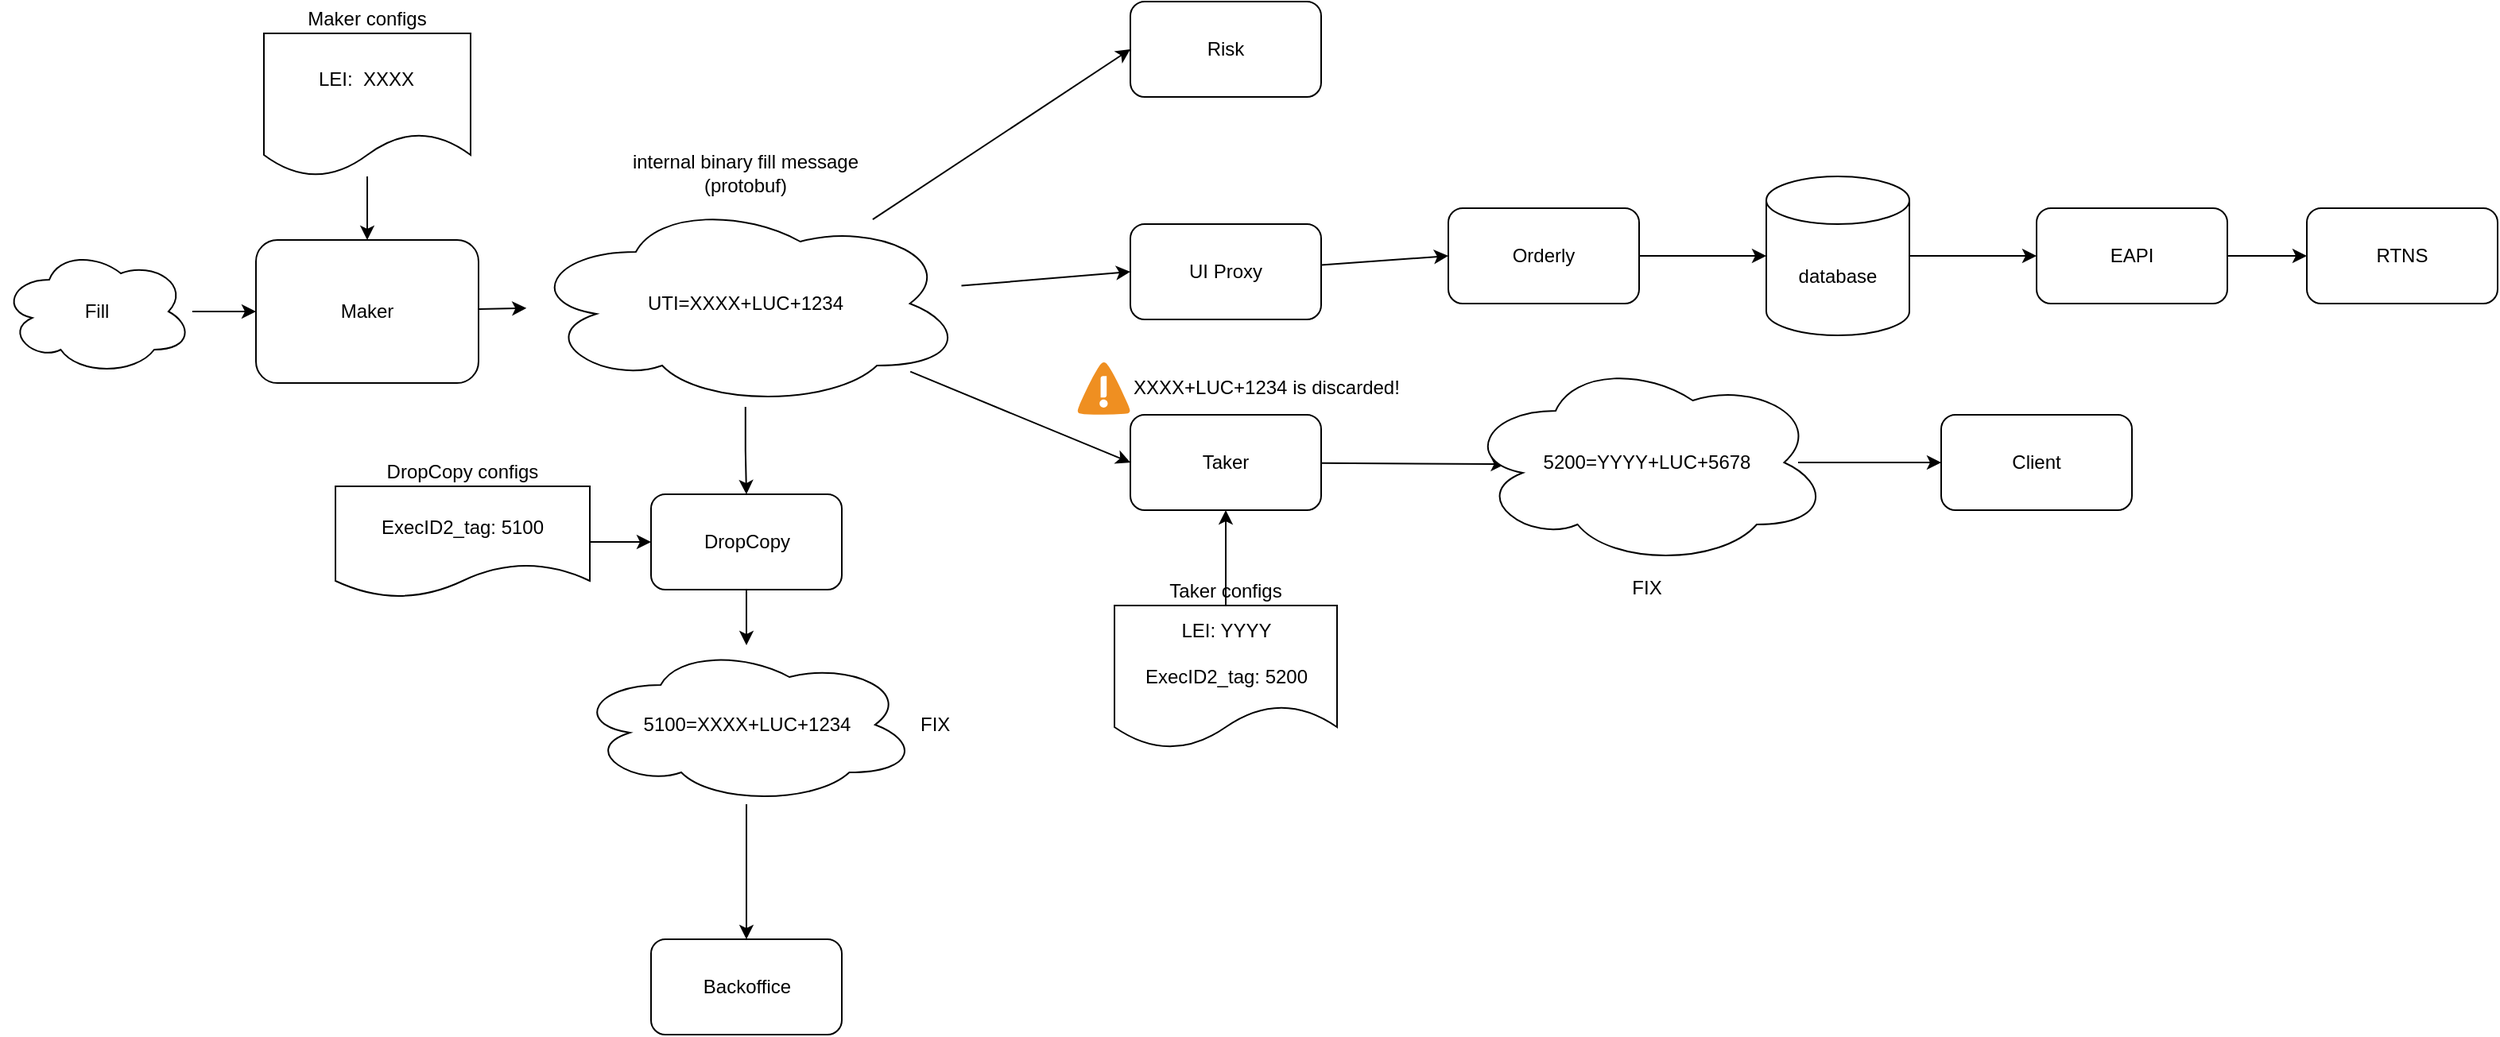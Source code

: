 <mxfile version="18.1.2" type="github">
  <diagram id="UkKoUpquB2zs1tKFholc" name="Page-1">
    <mxGraphModel dx="2062" dy="1112" grid="1" gridSize="10" guides="1" tooltips="1" connect="1" arrows="1" fold="1" page="1" pageScale="1" pageWidth="1654" pageHeight="1169" math="0" shadow="0">
      <root>
        <mxCell id="0" />
        <mxCell id="1" parent="0" />
        <mxCell id="_PZYunoZqGTAglqlT3PF-54" style="edgeStyle=none;rounded=0;orthogonalLoop=1;jettySize=auto;html=1;" edge="1" parent="1" source="_PZYunoZqGTAglqlT3PF-1" target="_PZYunoZqGTAglqlT3PF-9">
          <mxGeometry relative="1" as="geometry" />
        </mxCell>
        <mxCell id="_PZYunoZqGTAglqlT3PF-1" value="&lt;div&gt;Maker&lt;/div&gt;" style="rounded=1;whiteSpace=wrap;html=1;" vertex="1" parent="1">
          <mxGeometry x="190" y="360" width="140" height="90" as="geometry" />
        </mxCell>
        <mxCell id="_PZYunoZqGTAglqlT3PF-5" value="" style="group" vertex="1" connectable="0" parent="1">
          <mxGeometry x="195" y="230" width="130" height="90" as="geometry" />
        </mxCell>
        <mxCell id="_PZYunoZqGTAglqlT3PF-3" value="Maker configs" style="shape=document;whiteSpace=wrap;html=1;boundedLbl=1;labelPosition=center;verticalLabelPosition=top;align=center;verticalAlign=bottom;" vertex="1" parent="_PZYunoZqGTAglqlT3PF-5">
          <mxGeometry width="130" height="90" as="geometry" />
        </mxCell>
        <mxCell id="_PZYunoZqGTAglqlT3PF-4" value="LEI:&amp;nbsp; XXXX" style="text;html=1;strokeColor=none;fillColor=none;align=center;verticalAlign=middle;whiteSpace=wrap;rounded=0;" vertex="1" parent="_PZYunoZqGTAglqlT3PF-5">
          <mxGeometry x="20.944" y="16.364" width="87.389" height="24.545" as="geometry" />
        </mxCell>
        <mxCell id="_PZYunoZqGTAglqlT3PF-6" style="edgeStyle=orthogonalEdgeStyle;rounded=0;orthogonalLoop=1;jettySize=auto;html=1;entryX=0.5;entryY=0;entryDx=0;entryDy=0;" edge="1" parent="1" source="_PZYunoZqGTAglqlT3PF-3" target="_PZYunoZqGTAglqlT3PF-1">
          <mxGeometry relative="1" as="geometry" />
        </mxCell>
        <mxCell id="_PZYunoZqGTAglqlT3PF-8" style="edgeStyle=orthogonalEdgeStyle;rounded=0;orthogonalLoop=1;jettySize=auto;html=1;" edge="1" parent="1" source="_PZYunoZqGTAglqlT3PF-7" target="_PZYunoZqGTAglqlT3PF-1">
          <mxGeometry relative="1" as="geometry" />
        </mxCell>
        <mxCell id="_PZYunoZqGTAglqlT3PF-7" value="Fill" style="ellipse;shape=cloud;whiteSpace=wrap;html=1;" vertex="1" parent="1">
          <mxGeometry x="30" y="365" width="120" height="80" as="geometry" />
        </mxCell>
        <mxCell id="_PZYunoZqGTAglqlT3PF-13" value="" style="group" vertex="1" connectable="0" parent="1">
          <mxGeometry x="360" y="335" width="280" height="130" as="geometry" />
        </mxCell>
        <mxCell id="_PZYunoZqGTAglqlT3PF-9" value="&lt;div&gt;internal binary fill message&lt;/div&gt;&lt;div&gt;(protobuf)&lt;br&gt;&lt;/div&gt;" style="ellipse;shape=cloud;whiteSpace=wrap;html=1;labelPosition=center;verticalLabelPosition=top;align=center;verticalAlign=bottom;" vertex="1" parent="_PZYunoZqGTAglqlT3PF-13">
          <mxGeometry width="275.8" height="130" as="geometry" />
        </mxCell>
        <mxCell id="_PZYunoZqGTAglqlT3PF-12" value="&lt;div&gt;UTI=XXXX+LUC+1234&lt;/div&gt;" style="text;html=1;strokeColor=none;fillColor=none;align=center;verticalAlign=middle;whiteSpace=wrap;rounded=0;" vertex="1" parent="_PZYunoZqGTAglqlT3PF-13">
          <mxGeometry x="67.9" y="50" width="140" height="30" as="geometry" />
        </mxCell>
        <mxCell id="_PZYunoZqGTAglqlT3PF-20" style="edgeStyle=orthogonalEdgeStyle;rounded=0;orthogonalLoop=1;jettySize=auto;html=1;" edge="1" parent="1" source="_PZYunoZqGTAglqlT3PF-15" target="_PZYunoZqGTAglqlT3PF-19">
          <mxGeometry relative="1" as="geometry" />
        </mxCell>
        <mxCell id="_PZYunoZqGTAglqlT3PF-15" value="DropCopy" style="rounded=1;whiteSpace=wrap;html=1;" vertex="1" parent="1">
          <mxGeometry x="438.5" y="520" width="120" height="60" as="geometry" />
        </mxCell>
        <mxCell id="_PZYunoZqGTAglqlT3PF-16" style="edgeStyle=orthogonalEdgeStyle;rounded=0;orthogonalLoop=1;jettySize=auto;html=1;entryX=0.5;entryY=0;entryDx=0;entryDy=0;" edge="1" parent="1" source="_PZYunoZqGTAglqlT3PF-9" target="_PZYunoZqGTAglqlT3PF-15">
          <mxGeometry relative="1" as="geometry" />
        </mxCell>
        <mxCell id="_PZYunoZqGTAglqlT3PF-17" value="Backoffice" style="rounded=1;whiteSpace=wrap;html=1;" vertex="1" parent="1">
          <mxGeometry x="438.5" y="800" width="120" height="60" as="geometry" />
        </mxCell>
        <mxCell id="_PZYunoZqGTAglqlT3PF-21" style="edgeStyle=orthogonalEdgeStyle;rounded=0;orthogonalLoop=1;jettySize=auto;html=1;entryX=0.5;entryY=0;entryDx=0;entryDy=0;" edge="1" parent="1" source="_PZYunoZqGTAglqlT3PF-19" target="_PZYunoZqGTAglqlT3PF-17">
          <mxGeometry relative="1" as="geometry" />
        </mxCell>
        <mxCell id="_PZYunoZqGTAglqlT3PF-24" style="edgeStyle=orthogonalEdgeStyle;rounded=0;orthogonalLoop=1;jettySize=auto;html=1;entryX=0;entryY=0.5;entryDx=0;entryDy=0;" edge="1" parent="1" source="_PZYunoZqGTAglqlT3PF-23" target="_PZYunoZqGTAglqlT3PF-15">
          <mxGeometry relative="1" as="geometry" />
        </mxCell>
        <mxCell id="_PZYunoZqGTAglqlT3PF-26" value="" style="group" vertex="1" connectable="0" parent="1">
          <mxGeometry x="240" y="515" width="160" height="70" as="geometry" />
        </mxCell>
        <mxCell id="_PZYunoZqGTAglqlT3PF-23" value="DropCopy configs" style="shape=document;whiteSpace=wrap;html=1;boundedLbl=1;labelPosition=center;verticalLabelPosition=top;align=center;verticalAlign=bottom;" vertex="1" parent="_PZYunoZqGTAglqlT3PF-26">
          <mxGeometry width="160" height="70" as="geometry" />
        </mxCell>
        <mxCell id="_PZYunoZqGTAglqlT3PF-25" value="ExecID2_tag: 5100" style="text;html=1;strokeColor=none;fillColor=none;align=center;verticalAlign=middle;whiteSpace=wrap;rounded=0;" vertex="1" parent="_PZYunoZqGTAglqlT3PF-26">
          <mxGeometry x="24.211" y="18.667" width="111.579" height="14" as="geometry" />
        </mxCell>
        <mxCell id="_PZYunoZqGTAglqlT3PF-27" value="Risk" style="rounded=1;whiteSpace=wrap;html=1;" vertex="1" parent="1">
          <mxGeometry x="740" y="210" width="120" height="60" as="geometry" />
        </mxCell>
        <mxCell id="_PZYunoZqGTAglqlT3PF-41" style="edgeStyle=none;rounded=0;orthogonalLoop=1;jettySize=auto;html=1;entryX=0;entryY=0.5;entryDx=0;entryDy=0;" edge="1" parent="1" source="_PZYunoZqGTAglqlT3PF-28" target="_PZYunoZqGTAglqlT3PF-40">
          <mxGeometry relative="1" as="geometry" />
        </mxCell>
        <mxCell id="_PZYunoZqGTAglqlT3PF-28" value="UI Proxy" style="rounded=1;whiteSpace=wrap;html=1;" vertex="1" parent="1">
          <mxGeometry x="740" y="350" width="120" height="60" as="geometry" />
        </mxCell>
        <mxCell id="_PZYunoZqGTAglqlT3PF-38" style="edgeStyle=none;rounded=0;orthogonalLoop=1;jettySize=auto;html=1;entryX=0.112;entryY=0.508;entryDx=0;entryDy=0;entryPerimeter=0;" edge="1" parent="1" source="_PZYunoZqGTAglqlT3PF-29" target="_PZYunoZqGTAglqlT3PF-36">
          <mxGeometry relative="1" as="geometry" />
        </mxCell>
        <mxCell id="_PZYunoZqGTAglqlT3PF-29" value="Taker" style="rounded=1;whiteSpace=wrap;html=1;" vertex="1" parent="1">
          <mxGeometry x="740" y="470" width="120" height="60" as="geometry" />
        </mxCell>
        <mxCell id="_PZYunoZqGTAglqlT3PF-30" style="rounded=0;orthogonalLoop=1;jettySize=auto;html=1;entryX=0;entryY=0.5;entryDx=0;entryDy=0;" edge="1" parent="1" source="_PZYunoZqGTAglqlT3PF-9" target="_PZYunoZqGTAglqlT3PF-29">
          <mxGeometry relative="1" as="geometry" />
        </mxCell>
        <mxCell id="_PZYunoZqGTAglqlT3PF-31" style="edgeStyle=none;rounded=0;orthogonalLoop=1;jettySize=auto;html=1;entryX=0;entryY=0.5;entryDx=0;entryDy=0;" edge="1" parent="1" source="_PZYunoZqGTAglqlT3PF-9" target="_PZYunoZqGTAglqlT3PF-28">
          <mxGeometry relative="1" as="geometry" />
        </mxCell>
        <mxCell id="_PZYunoZqGTAglqlT3PF-32" style="edgeStyle=none;rounded=0;orthogonalLoop=1;jettySize=auto;html=1;entryX=0;entryY=0.5;entryDx=0;entryDy=0;" edge="1" parent="1" source="_PZYunoZqGTAglqlT3PF-9" target="_PZYunoZqGTAglqlT3PF-27">
          <mxGeometry relative="1" as="geometry" />
        </mxCell>
        <mxCell id="_PZYunoZqGTAglqlT3PF-35" style="edgeStyle=none;rounded=0;orthogonalLoop=1;jettySize=auto;html=1;" edge="1" parent="1" source="_PZYunoZqGTAglqlT3PF-33" target="_PZYunoZqGTAglqlT3PF-29">
          <mxGeometry relative="1" as="geometry" />
        </mxCell>
        <mxCell id="_PZYunoZqGTAglqlT3PF-36" value="FIX" style="ellipse;shape=cloud;whiteSpace=wrap;html=1;labelPosition=center;verticalLabelPosition=bottom;align=center;verticalAlign=top;" vertex="1" parent="1">
          <mxGeometry x="950" y="435" width="230" height="130" as="geometry" />
        </mxCell>
        <mxCell id="_PZYunoZqGTAglqlT3PF-56" style="edgeStyle=none;rounded=0;orthogonalLoop=1;jettySize=auto;html=1;entryX=0;entryY=0.5;entryDx=0;entryDy=0;" edge="1" parent="1" source="_PZYunoZqGTAglqlT3PF-39" target="_PZYunoZqGTAglqlT3PF-55">
          <mxGeometry relative="1" as="geometry" />
        </mxCell>
        <mxCell id="_PZYunoZqGTAglqlT3PF-39" value="5200=YYYY+LUC+5678" style="text;html=1;strokeColor=none;fillColor=none;align=center;verticalAlign=middle;whiteSpace=wrap;rounded=0;" vertex="1" parent="1">
          <mxGeometry x="970" y="485" width="190" height="30" as="geometry" />
        </mxCell>
        <mxCell id="_PZYunoZqGTAglqlT3PF-44" style="edgeStyle=none;rounded=0;orthogonalLoop=1;jettySize=auto;html=1;" edge="1" parent="1" source="_PZYunoZqGTAglqlT3PF-40" target="_PZYunoZqGTAglqlT3PF-43">
          <mxGeometry relative="1" as="geometry" />
        </mxCell>
        <mxCell id="_PZYunoZqGTAglqlT3PF-40" value="Orderly" style="rounded=1;whiteSpace=wrap;html=1;" vertex="1" parent="1">
          <mxGeometry x="940" y="340" width="120" height="60" as="geometry" />
        </mxCell>
        <mxCell id="_PZYunoZqGTAglqlT3PF-46" style="edgeStyle=none;rounded=0;orthogonalLoop=1;jettySize=auto;html=1;" edge="1" parent="1" source="_PZYunoZqGTAglqlT3PF-43" target="_PZYunoZqGTAglqlT3PF-45">
          <mxGeometry relative="1" as="geometry" />
        </mxCell>
        <mxCell id="_PZYunoZqGTAglqlT3PF-43" value="database" style="shape=cylinder3;whiteSpace=wrap;html=1;boundedLbl=1;backgroundOutline=1;size=15;" vertex="1" parent="1">
          <mxGeometry x="1140" y="320" width="90" height="100" as="geometry" />
        </mxCell>
        <mxCell id="_PZYunoZqGTAglqlT3PF-48" style="edgeStyle=none;rounded=0;orthogonalLoop=1;jettySize=auto;html=1;entryX=0;entryY=0.5;entryDx=0;entryDy=0;" edge="1" parent="1" source="_PZYunoZqGTAglqlT3PF-45" target="_PZYunoZqGTAglqlT3PF-47">
          <mxGeometry relative="1" as="geometry" />
        </mxCell>
        <mxCell id="_PZYunoZqGTAglqlT3PF-45" value="EAPI" style="rounded=1;whiteSpace=wrap;html=1;" vertex="1" parent="1">
          <mxGeometry x="1310" y="340" width="120" height="60" as="geometry" />
        </mxCell>
        <mxCell id="_PZYunoZqGTAglqlT3PF-47" value="RTNS" style="rounded=1;whiteSpace=wrap;html=1;" vertex="1" parent="1">
          <mxGeometry x="1480" y="340" width="120" height="60" as="geometry" />
        </mxCell>
        <mxCell id="_PZYunoZqGTAglqlT3PF-51" value="" style="group" vertex="1" connectable="0" parent="1">
          <mxGeometry x="730" y="590" width="150" height="90" as="geometry" />
        </mxCell>
        <mxCell id="_PZYunoZqGTAglqlT3PF-33" value="Taker configs" style="shape=document;whiteSpace=wrap;html=1;boundedLbl=1;labelPosition=center;verticalLabelPosition=top;align=center;verticalAlign=bottom;" vertex="1" parent="_PZYunoZqGTAglqlT3PF-51">
          <mxGeometry width="140" height="90" as="geometry" />
        </mxCell>
        <mxCell id="_PZYunoZqGTAglqlT3PF-34" value="&lt;div&gt;LEI: YYYY&lt;/div&gt;&lt;div&gt;&lt;br&gt;&lt;/div&gt;&lt;div&gt;ExecID2_tag: 5200&lt;br&gt;&lt;/div&gt;" style="text;html=1;strokeColor=none;fillColor=none;align=center;verticalAlign=middle;whiteSpace=wrap;rounded=0;" vertex="1" parent="_PZYunoZqGTAglqlT3PF-51">
          <mxGeometry x="4.72" y="20" width="130.56" height="20.77" as="geometry" />
        </mxCell>
        <mxCell id="_PZYunoZqGTAglqlT3PF-55" value="&lt;div&gt;Client&lt;/div&gt;" style="rounded=1;whiteSpace=wrap;html=1;" vertex="1" parent="1">
          <mxGeometry x="1250" y="470" width="120" height="60" as="geometry" />
        </mxCell>
        <mxCell id="_PZYunoZqGTAglqlT3PF-19" value="FIX" style="ellipse;shape=cloud;whiteSpace=wrap;html=1;labelPosition=right;verticalLabelPosition=middle;align=left;verticalAlign=middle;" vertex="1" parent="1">
          <mxGeometry x="390.64" y="615" width="215.75" height="100" as="geometry" />
        </mxCell>
        <mxCell id="_PZYunoZqGTAglqlT3PF-22" value="5100=XXXX+LUC+1234" style="text;html=1;strokeColor=none;fillColor=none;align=center;verticalAlign=middle;whiteSpace=wrap;rounded=0;" vertex="1" parent="1">
          <mxGeometry x="448.51" y="650" width="100" height="30" as="geometry" />
        </mxCell>
        <mxCell id="_PZYunoZqGTAglqlT3PF-60" value="XXXX+LUC+1234 is discarded!" style="shadow=0;dashed=0;html=1;strokeColor=none;fillColor=#4495D1;labelPosition=right;verticalLabelPosition=middle;verticalAlign=middle;align=left;outlineConnect=0;shape=mxgraph.veeam.2d.alert;" vertex="1" parent="1">
          <mxGeometry x="706.8" y="436.8" width="33.2" height="33.2" as="geometry" />
        </mxCell>
      </root>
    </mxGraphModel>
  </diagram>
</mxfile>

